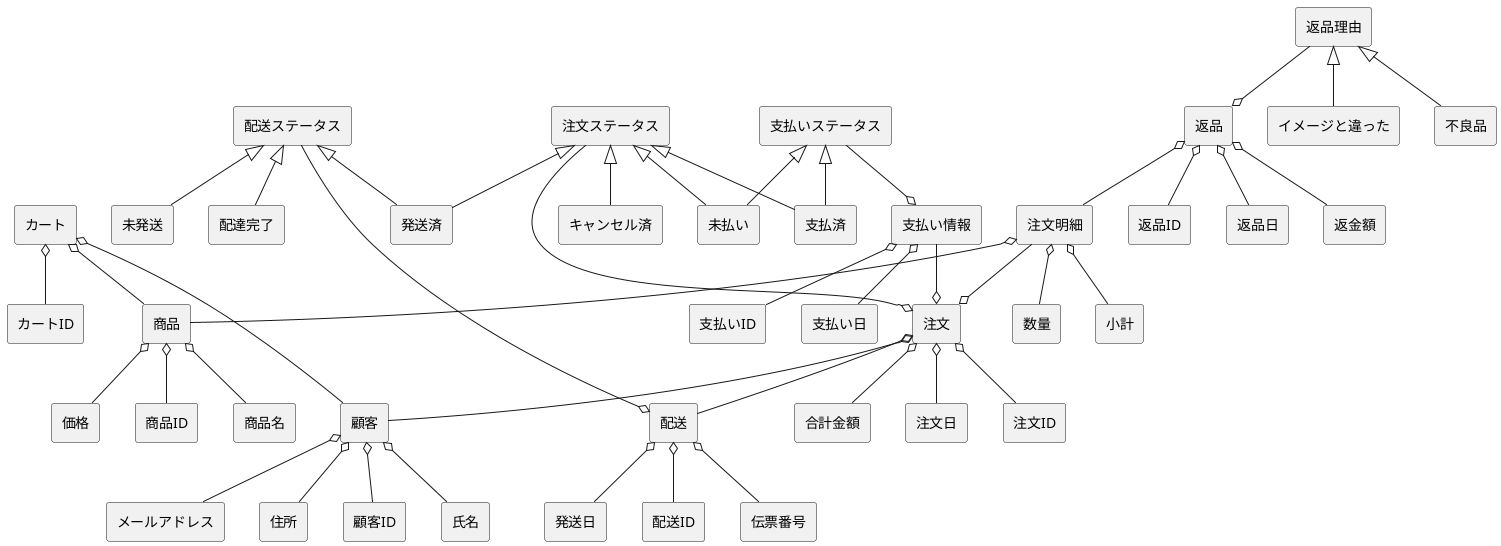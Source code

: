 @startuml BBショップ注文管理ドメインモデル
skinparam componentStyle rectangle

' 顧客エンティティ
[顧客] o-- [顧客ID]
[顧客] o-- [氏名]
[顧客] o-- [メールアドレス]
[顧客] o-- [住所]

' カートエンティティ
[カート] o-- [カートID]
[カート] o-- [顧客]
[カート] o-- [商品]

' 商品エンティティ
[商品] o-- [商品ID]
[商品] o-- [商品名]
[商品] o-- [価格]

' 注文エンティティ
[注文] o-- [注文ID]
[注文] o-- [顧客]
[注文] o-- [合計金額]
[注文] o-- [注文日]

' 注文ステータスを独立化して白矢印で繋ぐ
[注文ステータス] <|-- [未払い]
[注文ステータス] <|-- [支払済]
[注文ステータス] <|-- [発送済]
[注文ステータス] <|-- [キャンセル済]
[注文ステータス] --o [注文]

' 注文明細エンティティ
[注文明細] --o [注文]
[注文明細] o-- [商品]
[注文明細] o-- [数量]
[注文明細] o-- [小計]

' 支払い情報エンティティ
[支払い情報] --o [注文]
[支払い情報] o-- [支払いID]
[支払い情報] o-- [支払い日]

' 支払いステータスを独立化して白矢印で繋ぐ
[支払いステータス] <|-- [未払い]
[支払いステータス] <|-- [支払済]
[支払いステータス] --o [支払い情報]

' 返品エンティティ（注文明細単位）
[返品] o-- [注文明細]
[返品] o-- [返品ID]
[返品] o-- [返品日]
[返品] o-- [返金額]

' 返品理由を独立化して白矢印で繋ぐ
[返品理由] <|-- [イメージと違った]
[返品理由] <|-- [不良品]
[返品理由] --o [返品]

' 配送エンティティ
[配送] o-- [配送ID]
[配送] o-- [伝票番号]
[配送] o-- [発送日]

' 配送ステータスを独立化して白矢印で繋ぐ
[配送ステータス] <|-- [未発送]
[配送ステータス] <|-- [発送済]
[配送ステータス] <|-- [配達完了]
[配送ステータス] --o [配送]

' 注文と配送の関係
[注文] o-- [配送]

@enduml
